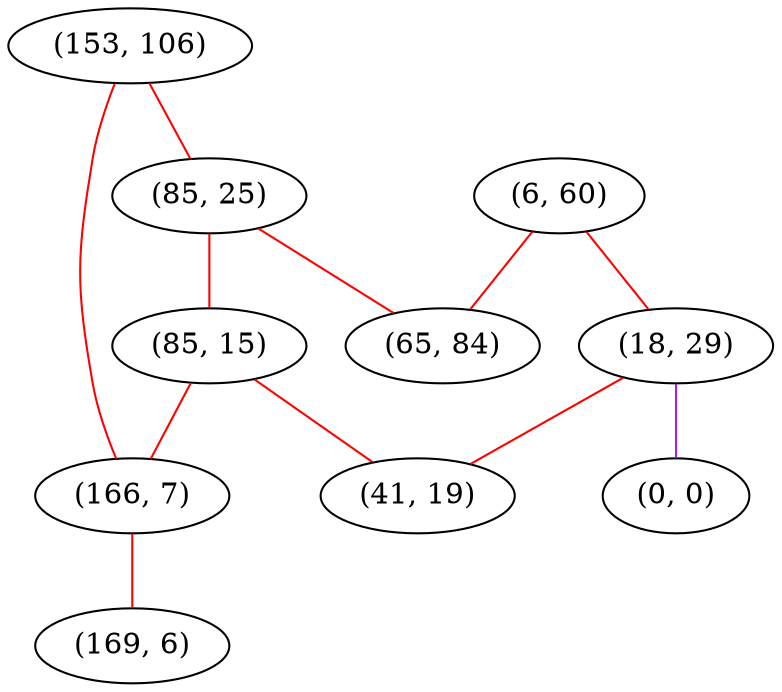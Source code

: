 graph "" {
"(153, 106)";
"(85, 25)";
"(85, 15)";
"(166, 7)";
"(6, 60)";
"(18, 29)";
"(0, 0)";
"(41, 19)";
"(169, 6)";
"(65, 84)";
"(153, 106)" -- "(85, 25)"  [color=red, key=0, weight=1];
"(153, 106)" -- "(166, 7)"  [color=red, key=0, weight=1];
"(85, 25)" -- "(85, 15)"  [color=red, key=0, weight=1];
"(85, 25)" -- "(65, 84)"  [color=red, key=0, weight=1];
"(85, 15)" -- "(41, 19)"  [color=red, key=0, weight=1];
"(85, 15)" -- "(166, 7)"  [color=red, key=0, weight=1];
"(166, 7)" -- "(169, 6)"  [color=red, key=0, weight=1];
"(6, 60)" -- "(18, 29)"  [color=red, key=0, weight=1];
"(6, 60)" -- "(65, 84)"  [color=red, key=0, weight=1];
"(18, 29)" -- "(41, 19)"  [color=red, key=0, weight=1];
"(18, 29)" -- "(0, 0)"  [color=purple, key=0, weight=4];
}
